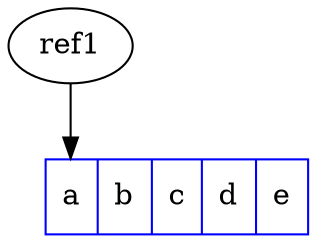 digraph {
	B [label=ref1]
	A [label="<f0> a | <f1> b | <f2> c | <f3> d| <f4> e " color=blue shape=record]
	B -> A:f0
}
